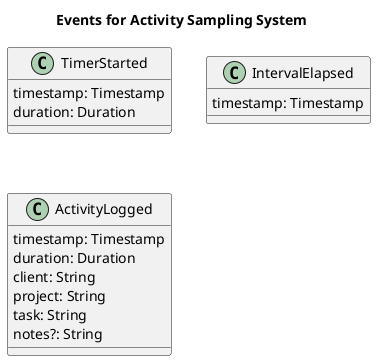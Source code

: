 @startuml

title "Events for Activity Sampling System"

class TimerStarted {
  timestamp: Timestamp
  duration: Duration
}

class IntervalElapsed {
  timestamp: Timestamp
}

class ActivityLogged {
  timestamp: Timestamp
  duration: Duration
  client: String
  project: String
  task: String
  notes?: String
}

@enduml
